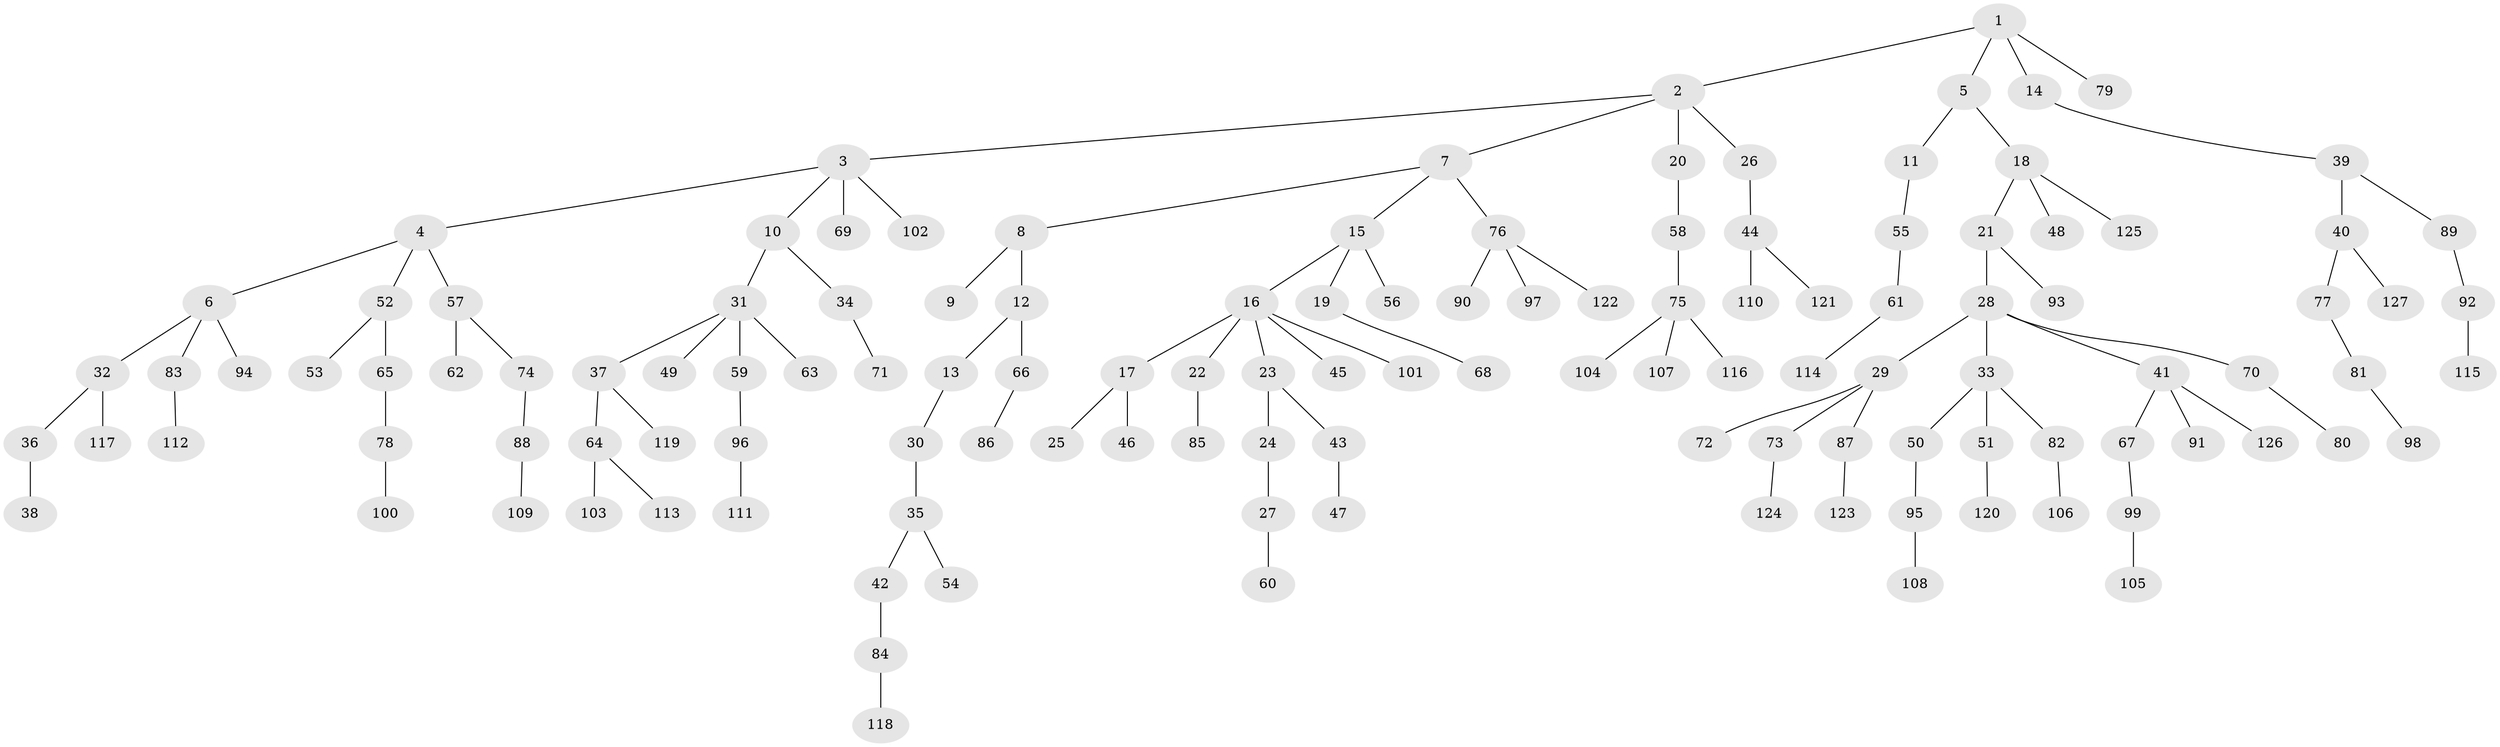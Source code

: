 // Generated by graph-tools (version 1.1) at 2025/26/03/09/25 03:26:26]
// undirected, 127 vertices, 126 edges
graph export_dot {
graph [start="1"]
  node [color=gray90,style=filled];
  1;
  2;
  3;
  4;
  5;
  6;
  7;
  8;
  9;
  10;
  11;
  12;
  13;
  14;
  15;
  16;
  17;
  18;
  19;
  20;
  21;
  22;
  23;
  24;
  25;
  26;
  27;
  28;
  29;
  30;
  31;
  32;
  33;
  34;
  35;
  36;
  37;
  38;
  39;
  40;
  41;
  42;
  43;
  44;
  45;
  46;
  47;
  48;
  49;
  50;
  51;
  52;
  53;
  54;
  55;
  56;
  57;
  58;
  59;
  60;
  61;
  62;
  63;
  64;
  65;
  66;
  67;
  68;
  69;
  70;
  71;
  72;
  73;
  74;
  75;
  76;
  77;
  78;
  79;
  80;
  81;
  82;
  83;
  84;
  85;
  86;
  87;
  88;
  89;
  90;
  91;
  92;
  93;
  94;
  95;
  96;
  97;
  98;
  99;
  100;
  101;
  102;
  103;
  104;
  105;
  106;
  107;
  108;
  109;
  110;
  111;
  112;
  113;
  114;
  115;
  116;
  117;
  118;
  119;
  120;
  121;
  122;
  123;
  124;
  125;
  126;
  127;
  1 -- 2;
  1 -- 5;
  1 -- 14;
  1 -- 79;
  2 -- 3;
  2 -- 7;
  2 -- 20;
  2 -- 26;
  3 -- 4;
  3 -- 10;
  3 -- 69;
  3 -- 102;
  4 -- 6;
  4 -- 52;
  4 -- 57;
  5 -- 11;
  5 -- 18;
  6 -- 32;
  6 -- 83;
  6 -- 94;
  7 -- 8;
  7 -- 15;
  7 -- 76;
  8 -- 9;
  8 -- 12;
  10 -- 31;
  10 -- 34;
  11 -- 55;
  12 -- 13;
  12 -- 66;
  13 -- 30;
  14 -- 39;
  15 -- 16;
  15 -- 19;
  15 -- 56;
  16 -- 17;
  16 -- 22;
  16 -- 23;
  16 -- 45;
  16 -- 101;
  17 -- 25;
  17 -- 46;
  18 -- 21;
  18 -- 48;
  18 -- 125;
  19 -- 68;
  20 -- 58;
  21 -- 28;
  21 -- 93;
  22 -- 85;
  23 -- 24;
  23 -- 43;
  24 -- 27;
  26 -- 44;
  27 -- 60;
  28 -- 29;
  28 -- 33;
  28 -- 41;
  28 -- 70;
  29 -- 72;
  29 -- 73;
  29 -- 87;
  30 -- 35;
  31 -- 37;
  31 -- 49;
  31 -- 59;
  31 -- 63;
  32 -- 36;
  32 -- 117;
  33 -- 50;
  33 -- 51;
  33 -- 82;
  34 -- 71;
  35 -- 42;
  35 -- 54;
  36 -- 38;
  37 -- 64;
  37 -- 119;
  39 -- 40;
  39 -- 89;
  40 -- 77;
  40 -- 127;
  41 -- 67;
  41 -- 91;
  41 -- 126;
  42 -- 84;
  43 -- 47;
  44 -- 110;
  44 -- 121;
  50 -- 95;
  51 -- 120;
  52 -- 53;
  52 -- 65;
  55 -- 61;
  57 -- 62;
  57 -- 74;
  58 -- 75;
  59 -- 96;
  61 -- 114;
  64 -- 103;
  64 -- 113;
  65 -- 78;
  66 -- 86;
  67 -- 99;
  70 -- 80;
  73 -- 124;
  74 -- 88;
  75 -- 104;
  75 -- 107;
  75 -- 116;
  76 -- 90;
  76 -- 97;
  76 -- 122;
  77 -- 81;
  78 -- 100;
  81 -- 98;
  82 -- 106;
  83 -- 112;
  84 -- 118;
  87 -- 123;
  88 -- 109;
  89 -- 92;
  92 -- 115;
  95 -- 108;
  96 -- 111;
  99 -- 105;
}
